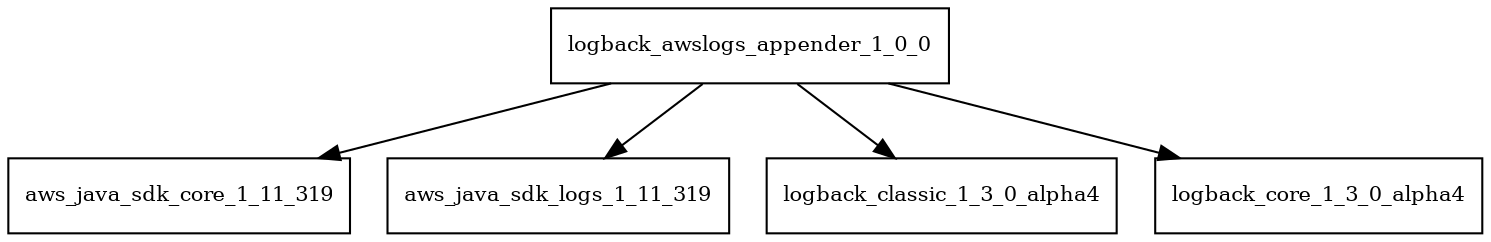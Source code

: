 digraph logback_awslogs_appender_1_0_0_dependencies {
  node [shape = box, fontsize=10.0];
  logback_awslogs_appender_1_0_0 -> aws_java_sdk_core_1_11_319;
  logback_awslogs_appender_1_0_0 -> aws_java_sdk_logs_1_11_319;
  logback_awslogs_appender_1_0_0 -> logback_classic_1_3_0_alpha4;
  logback_awslogs_appender_1_0_0 -> logback_core_1_3_0_alpha4;
}
